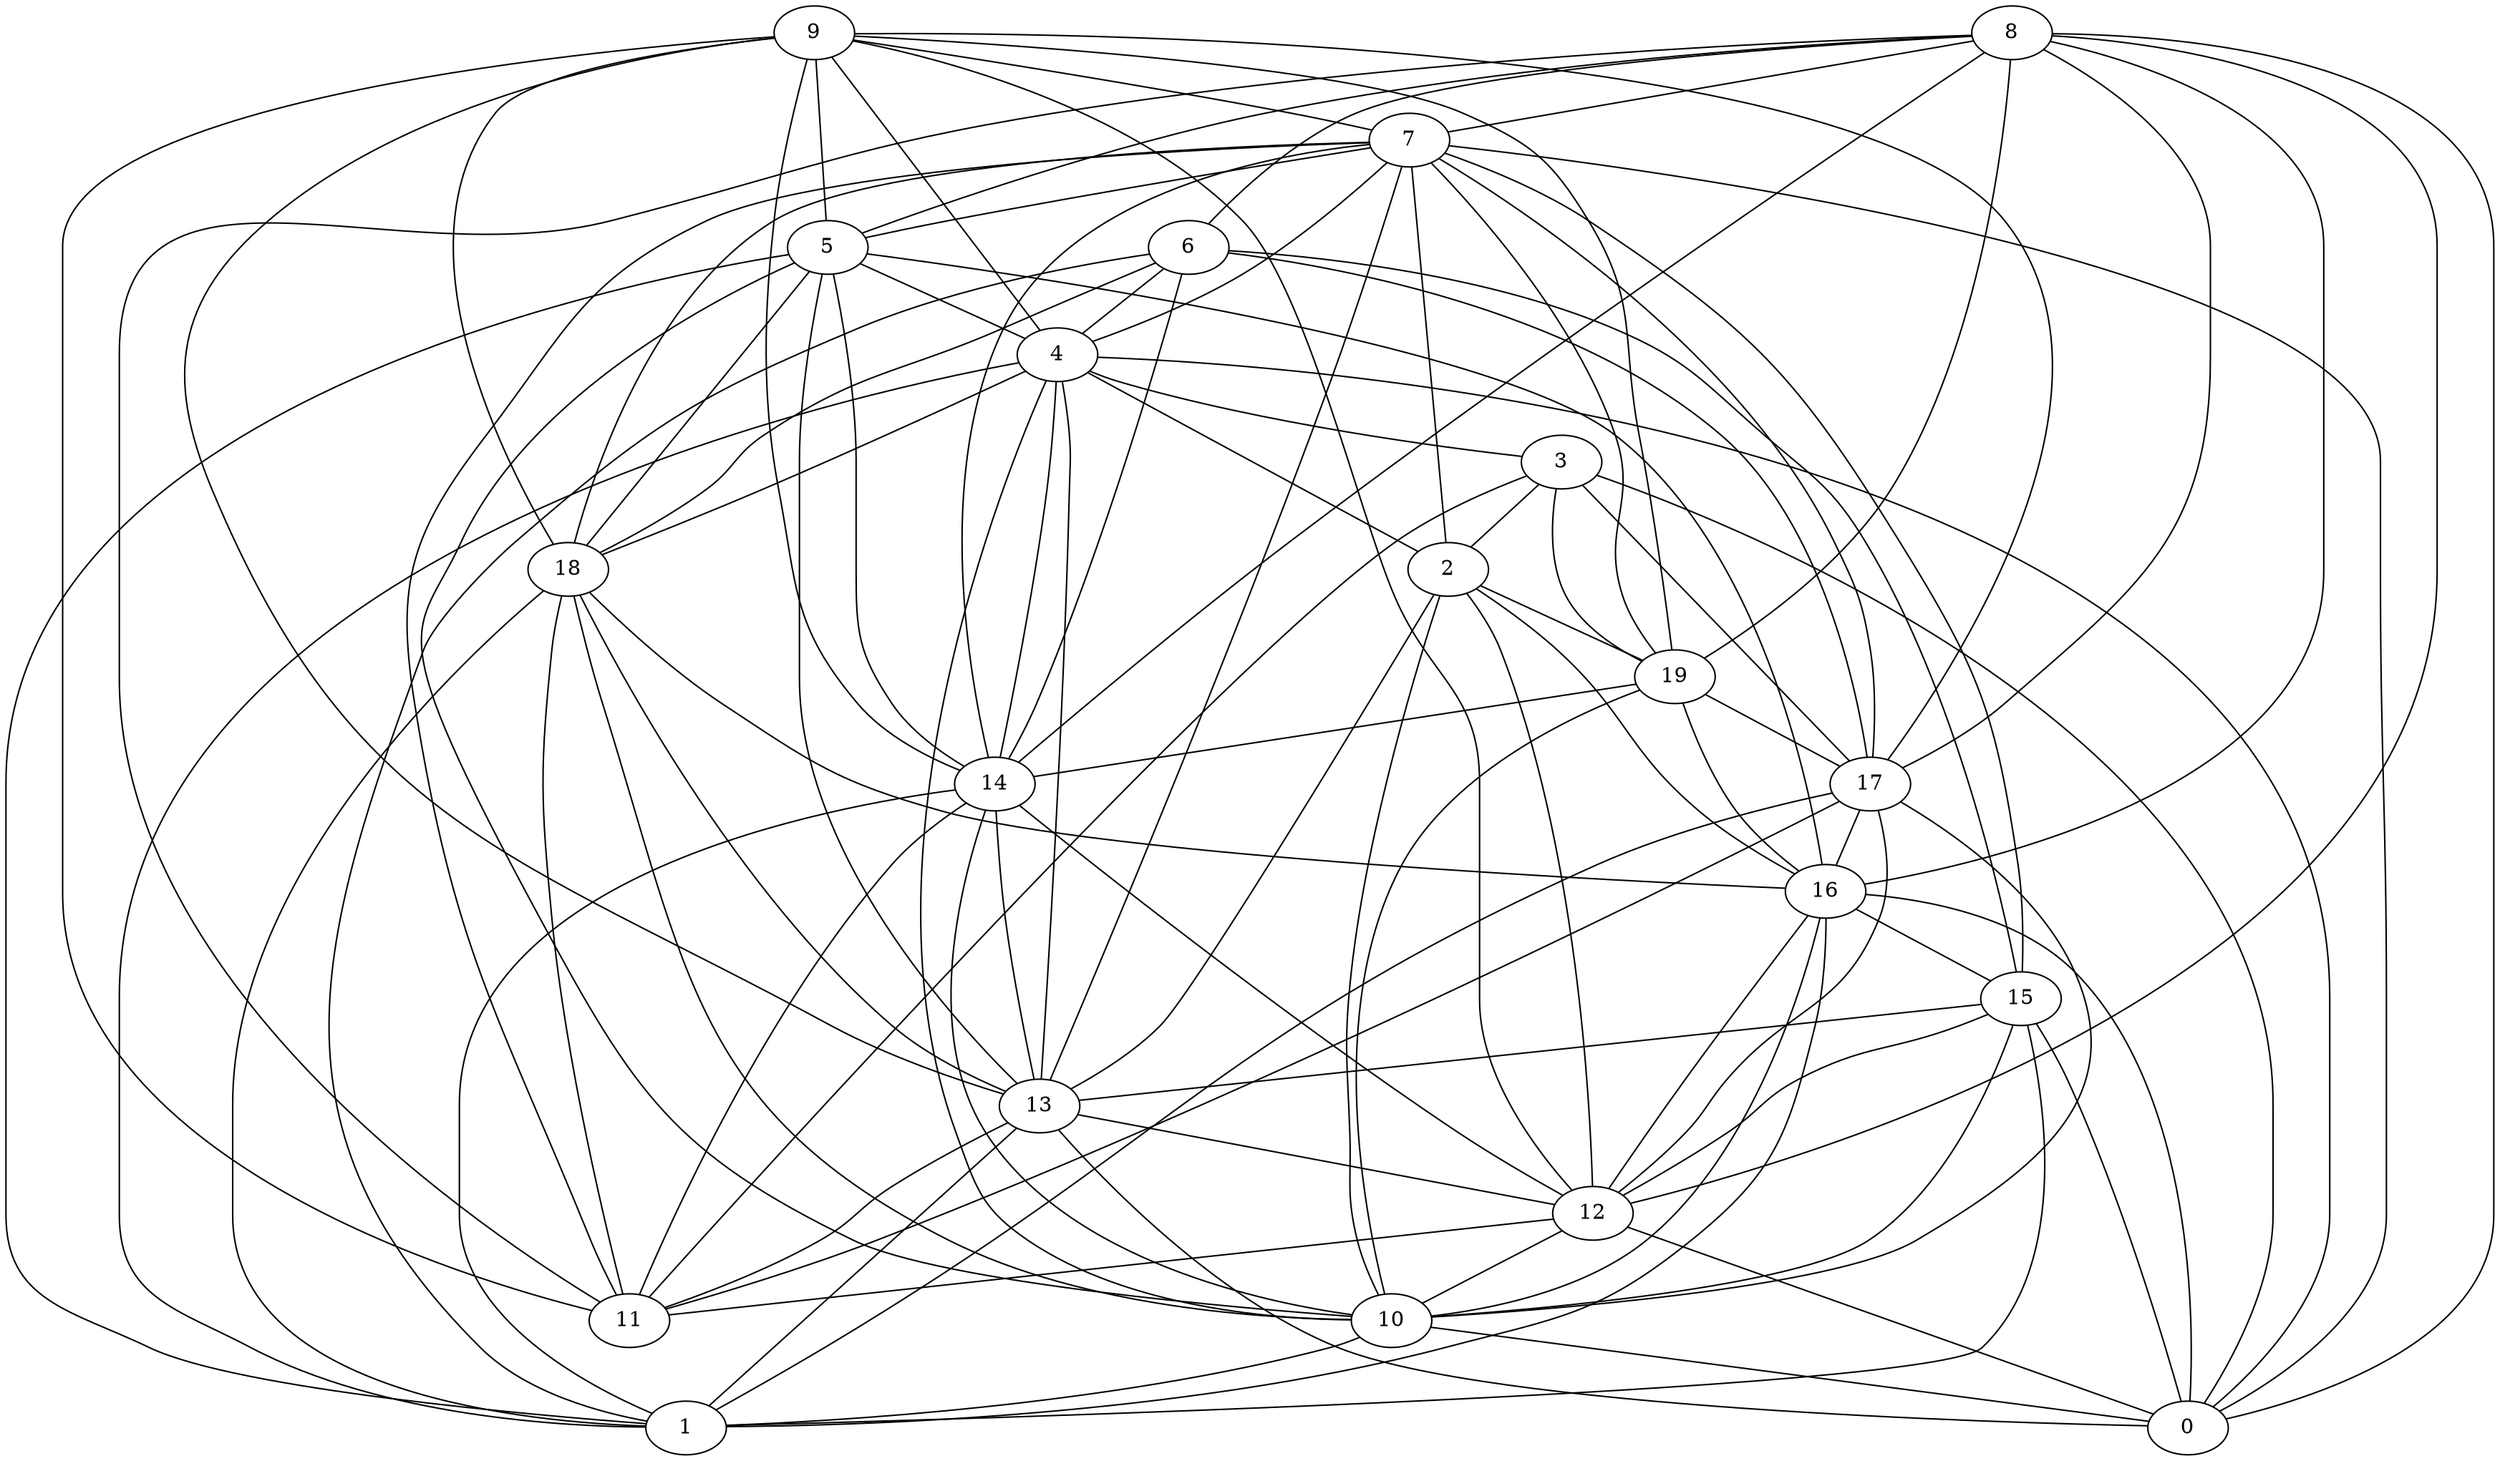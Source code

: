 digraph GG_graph {

subgraph G_graph {
edge [color = black]
"17" -> "11" [dir = none]
"17" -> "10" [dir = none]
"7" -> "2" [dir = none]
"7" -> "11" [dir = none]
"18" -> "11" [dir = none]
"18" -> "13" [dir = none]
"2" -> "12" [dir = none]
"2" -> "13" [dir = none]
"2" -> "16" [dir = none]
"5" -> "4" [dir = none]
"5" -> "1" [dir = none]
"5" -> "14" [dir = none]
"5" -> "10" [dir = none]
"5" -> "16" [dir = none]
"12" -> "10" [dir = none]
"14" -> "11" [dir = none]
"14" -> "12" [dir = none]
"19" -> "10" [dir = none]
"6" -> "15" [dir = none]
"8" -> "7" [dir = none]
"8" -> "16" [dir = none]
"8" -> "5" [dir = none]
"8" -> "6" [dir = none]
"3" -> "2" [dir = none]
"3" -> "17" [dir = none]
"16" -> "12" [dir = none]
"16" -> "0" [dir = none]
"4" -> "2" [dir = none]
"4" -> "3" [dir = none]
"4" -> "10" [dir = none]
"15" -> "13" [dir = none]
"15" -> "1" [dir = none]
"13" -> "0" [dir = none]
"13" -> "12" [dir = none]
"13" -> "1" [dir = none]
"9" -> "11" [dir = none]
"9" -> "13" [dir = none]
"9" -> "19" [dir = none]
"7" -> "0" [dir = none]
"9" -> "12" [dir = none]
"4" -> "1" [dir = none]
"6" -> "18" [dir = none]
"7" -> "19" [dir = none]
"9" -> "18" [dir = none]
"16" -> "1" [dir = none]
"17" -> "1" [dir = none]
"9" -> "4" [dir = none]
"14" -> "1" [dir = none]
"7" -> "17" [dir = none]
"7" -> "14" [dir = none]
"7" -> "13" [dir = none]
"9" -> "14" [dir = none]
"7" -> "18" [dir = none]
"8" -> "14" [dir = none]
"14" -> "13" [dir = none]
"5" -> "13" [dir = none]
"4" -> "0" [dir = none]
"19" -> "17" [dir = none]
"17" -> "16" [dir = none]
"8" -> "0" [dir = none]
"7" -> "15" [dir = none]
"10" -> "1" [dir = none]
"19" -> "14" [dir = none]
"15" -> "10" [dir = none]
"3" -> "0" [dir = none]
"9" -> "17" [dir = none]
"17" -> "12" [dir = none]
"8" -> "12" [dir = none]
"16" -> "15" [dir = none]
"9" -> "7" [dir = none]
"10" -> "0" [dir = none]
"6" -> "4" [dir = none]
"18" -> "16" [dir = none]
"7" -> "4" [dir = none]
"2" -> "10" [dir = none]
"18" -> "10" [dir = none]
"14" -> "10" [dir = none]
"12" -> "0" [dir = none]
"6" -> "1" [dir = none]
"8" -> "11" [dir = none]
"8" -> "17" [dir = none]
"7" -> "5" [dir = none]
"12" -> "11" [dir = none]
"18" -> "1" [dir = none]
"6" -> "17" [dir = none]
"2" -> "19" [dir = none]
"15" -> "12" [dir = none]
"5" -> "18" [dir = none]
"3" -> "19" [dir = none]
"4" -> "18" [dir = none]
"13" -> "11" [dir = none]
"16" -> "10" [dir = none]
"8" -> "19" [dir = none]
"4" -> "14" [dir = none]
"15" -> "0" [dir = none]
"4" -> "13" [dir = none]
"6" -> "14" [dir = none]
"9" -> "5" [dir = none]
"3" -> "11" [dir = none]
"19" -> "16" [dir = none]
}

}
